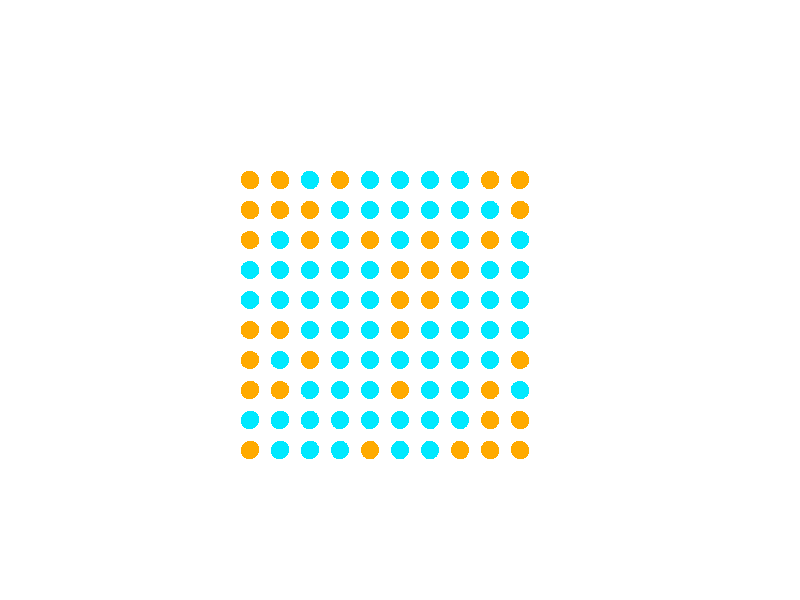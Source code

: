 // Persistence of Vision Ray Tracer Scene Description File
// File: SnailShell.pov

#version 3.6; // current version is 3.8

/* 
Information on Pov-Ray:
 
My personal introduction into Pov-Ray was the excellent book "3D-Welten, professionelle Animationen und fotorealistische Grafiken mit Raytracing" from 
Toni Lama by Carl Hanser Verlag München Wien, 2004. Apart of that I recommend the Pov-Ray-homepage (http://www.povray.org).

Further information on Pov-Ray can be found at https://sus.ziti.uni-heidelberg.de/Lehre/WS2021_Tools/POVRAY/POVRAY_PeterFischer.pdf,  
https://wiki.povray.org/content/Main_Page, https://de.wikibooks.org/wiki/Raytracing_mit_POV-Ray or, in german language, here: https://www.f-lohmueller.de/pov_tut/pov__ger.htm
*/ 
 
/*
---------------------------------------------------Modeling approach---------------------------------------------- 



*/
//-----------------------------------Scene settings (Camera, light, background)-------------------------------------------------

global_settings {
    assumed_gamma 1.0
    max_trace_level 5
}


#declare Hauptkameraz = camera {
    location  <0, 0, -20>
    look_at   <0, 0,  0.0>
    right     x*image_width/image_height
}


camera {Hauptkameraz}



// create a regular point light source
light_source {
    0*x                  // light's position (translated below)
    color rgb <1,1,1>    // light's color
    translate <84, 200, -200>
    shadowless
}   

light_source {
    0*x                  // light's position (translated below)
    color rgb <1,1,1>    // light's color
    translate <84, 0, -200>
    shadowless
}   


background { 
    color rgb <1, 1, 1> 
}

      

//-----------------------------------------------------------------------

#declare chance1 = seed(4); 

#declare CellsOld = array [100] 
#declare CellsNew = array [100] 


//Initial configuration of cells (10 * 10)

#declare ticker = 0; 
#while (ticker < 100) 

    #declare CellsOld[ticker] =  div (1, 0.6 + 0.8 * rand(chance1) );  //about half the cells will be "Zero", the other half "one".  

#declare ticker = ticker + 1; 
#end   




//Zyklen zur Modifikation des Zelleninhalts 

#declare ticker2 = 0; 
#while (ticker2 <1+50 * clock)                       //depending on "clock" there are between 1 and 51 cycles

    #declare ticker = 0;                                 //this loop refers to all cells
    #while (ticker < 100) 

    //For each cells the surrounding cells are checked and values (0 or 1) are written into the Variables Vala, Valb, Valc or Vald. 

        #declare a = ticker - 1; //Position left to the current cell
        #if (mod (ticker, 10) = 0)  //in case the current cell is on the left edge of the field, then the cell on the very right side of the field is evaluated
            #declare a = a + 10; 
        #else
        #end 
        #declare Vala = CellsOld[a]; //Vala stores the value of the left adjacent cell

        #declare b = ticker + 1; //Position right to the current cell
        #if (mod (ticker, 10) = 9) //In case the current cell is on the right edge of the field, then the cell on the very left side of the field is evaluated
            #declare b = b - 10; 
        #else
        #end
        #declare Valb = CellsOld[b];//Valb stores the value of the right adjacent cell  

        #declare Vale = CellsOld[ticker]; //Vale stores the value of the cell in question

        #declare c = ticker - 10; //Position above the current cell
        #if (c < 0) //In case the current position lies on the upper edge of the field, the respective cell on the very bottom of the field is evaluated
            #declare c = c +100; 
        #else
        #end
        #declare Valc = CellsOld[c];//Valc stores the value of the top adjacent cell


        #declare d = ticker + 10; //Position below the current cell
        #if (d > 99) //In case the current position lies on the lower edge of the field, the respective cell on the very top of the field is evaluated. 
            #declare d = d - 100; 
        #else
        #end
        #declare Vald = CellsOld[d];//Vald stores the value of the bottom adjacent cell.


//Calculations of the new cells

        #if (Vala + Valb + Valc + Vald > 2)//Rule determining how new values are calculated (can be changed); in this case the current cells becomes 1 when more than two adjacent cell are 1. 

            #declare CellsNew [ticker] = 1; 

        #else

            #declare CellsNew [ticker] = 0; 

        #end

    #declare ticker = ticker + 1; 
    #end 
 

    #declare CellsOld = CellsNew; //Here a new round of calculations is started 


#declare ticker2 = ticker2 + 1; 
#end




//Visualization of cell contents; the array is visualized as a field of 10 x 10 elements 

#declare counter = 0; 

#declare ticker = 0; 
#while (ticker < 10)

    #declare ticker2 = 0; 
    #while (ticker2 < 10)

        sphere { 
            <0,0,0>, 0.3
            #if (CellsNew[counter] >0)                          // An orange colour refers to 1, a blue colour to 0. 
                texture { 
                    pigment{ 
                        color rgb <255/255,102/255,0/255> 
                    }
                    finish { 
                        specular 0.9
                        reflection 0.00
                    }
                } // end of texture
            #else 
                texture { 
                    pigment{    
                        color rgb <0/255, 208/255, 255/255>
                    }
                    finish { 
                        specular 0.9
                        reflection 0.00
                    }
                } // end of texture

            #end
            scale<1,1,1>  
            rotate<0,0,0>  
            translate<ticker2,ticker,0>  
            translate <-5, -5, 0>
        }  // end of sphere ----------------------------------- 

    #declare counter = counter + 1; 

    #declare ticker2 = ticker2 + 1; 
    #end

#declare ticker = ticker + 1; 
#end


